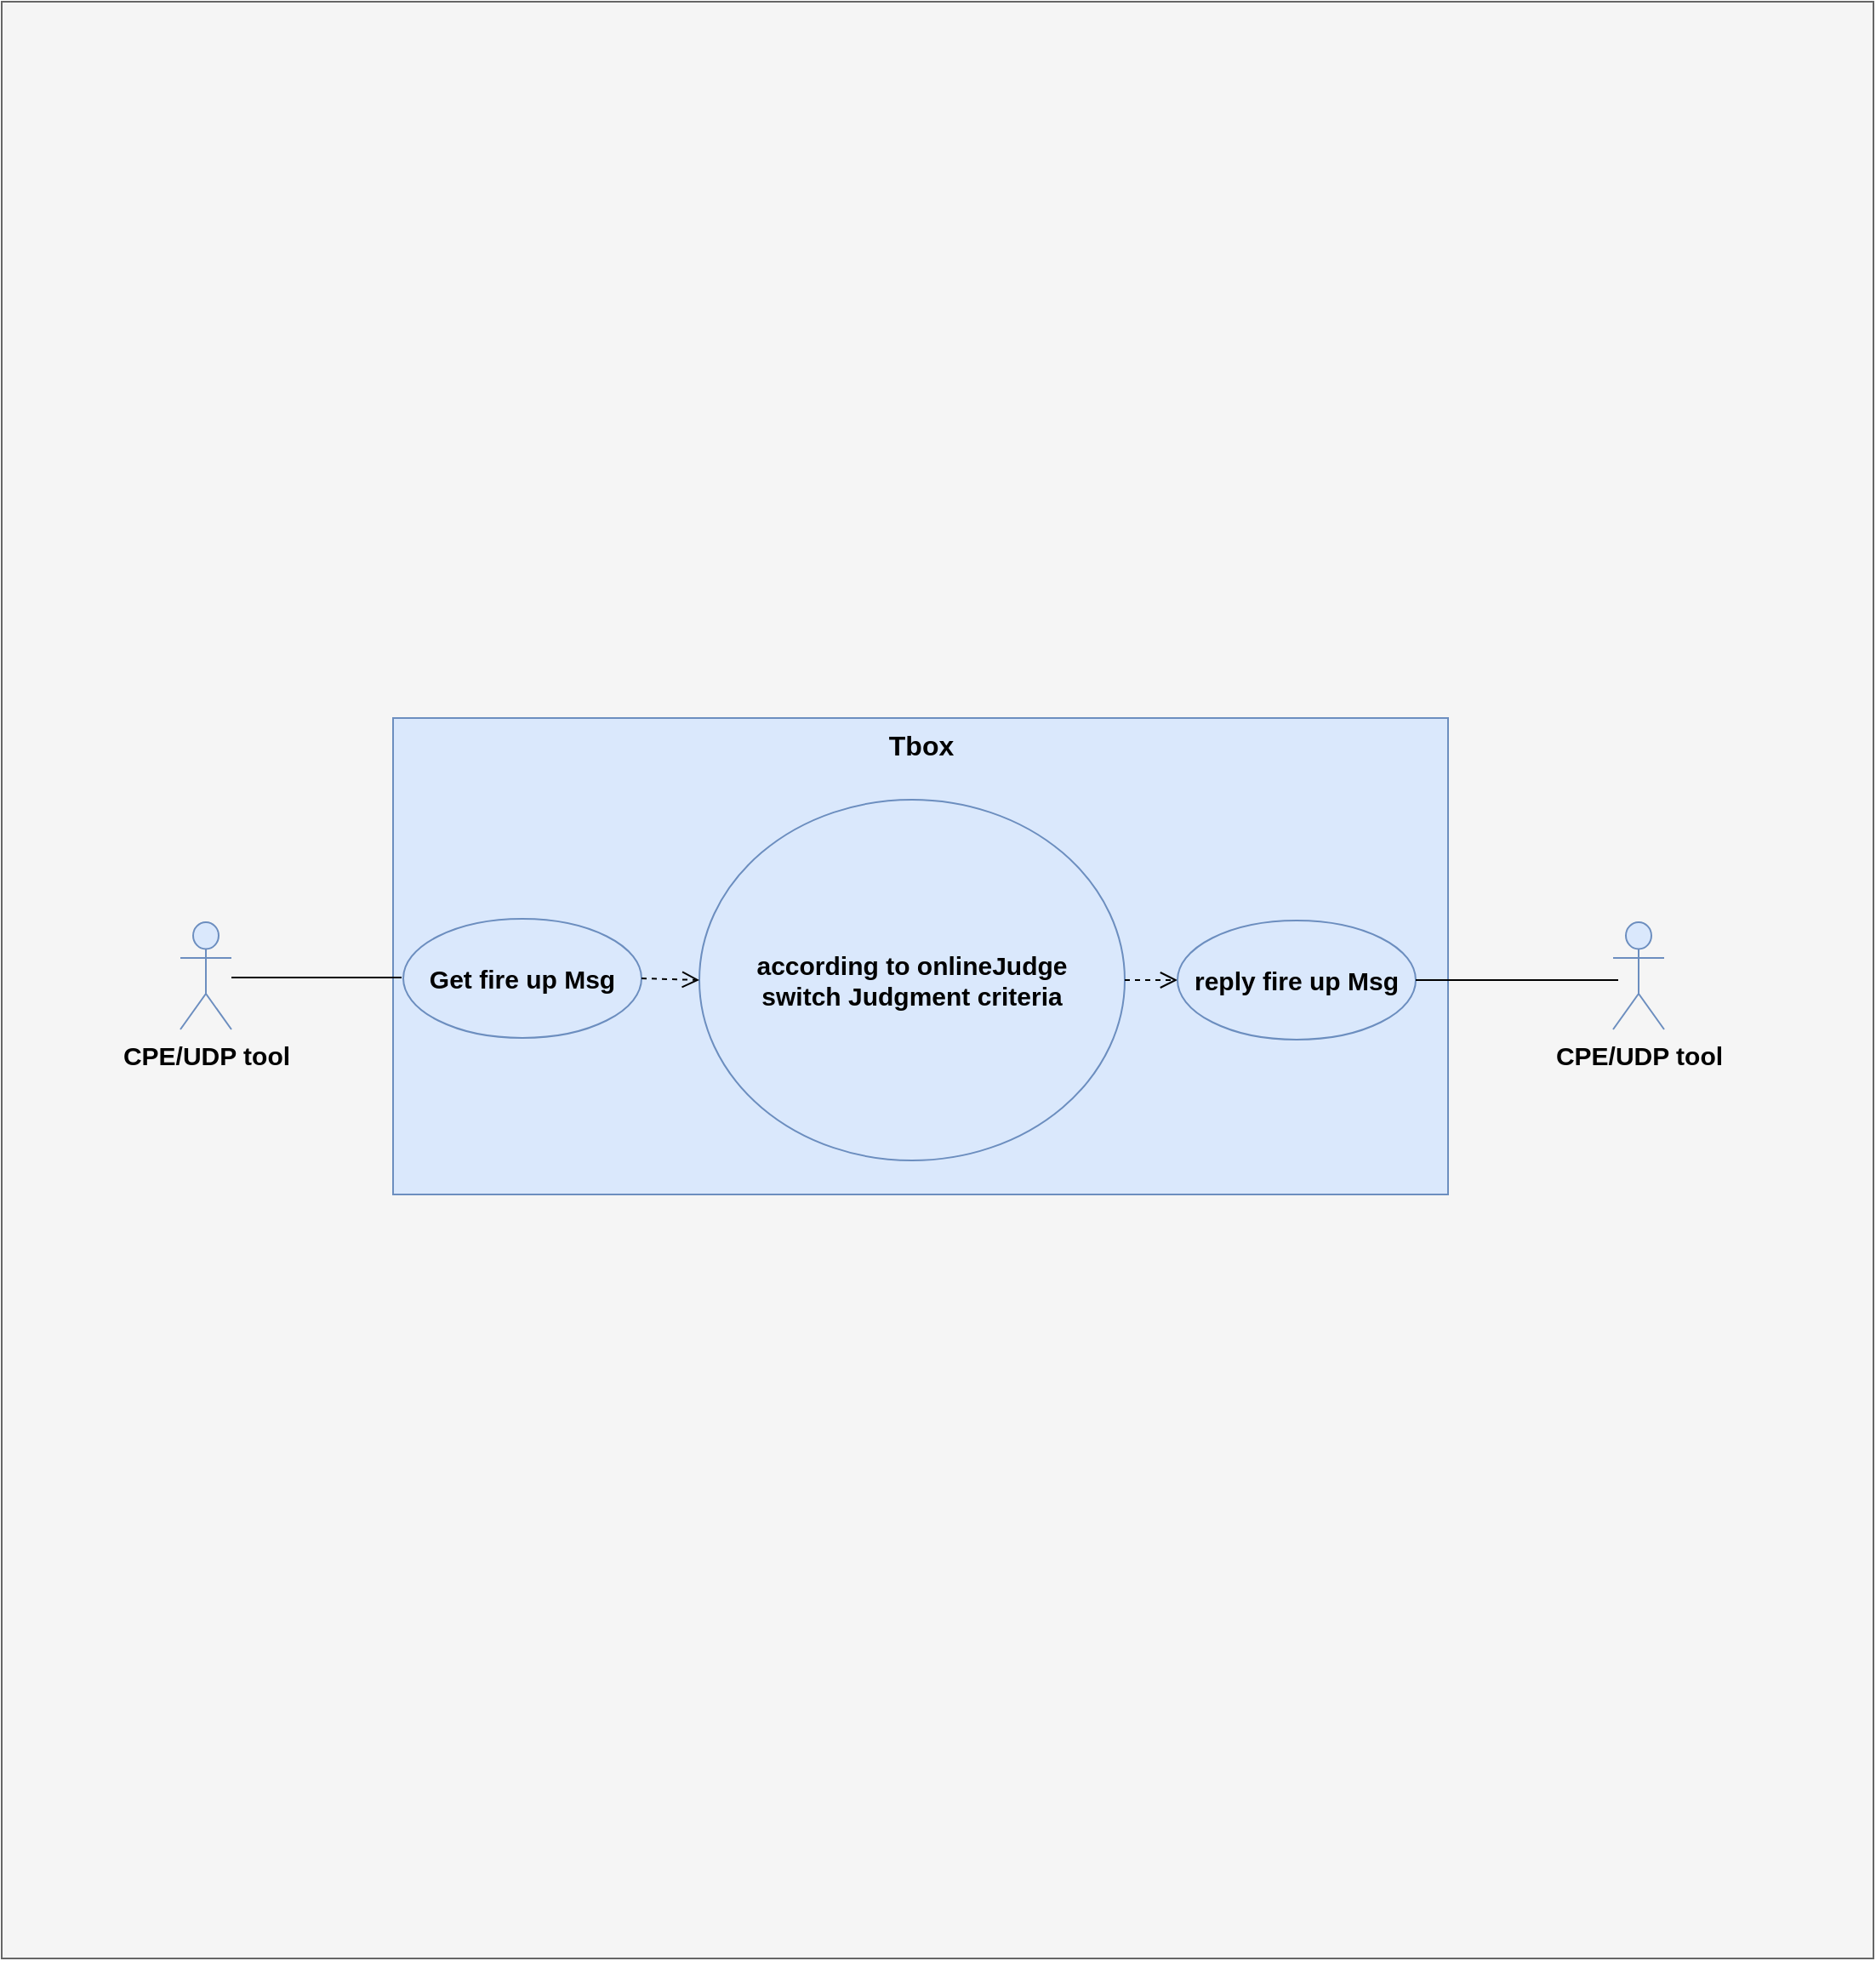 <mxfile version="21.0.2" type="github">
  <diagram name="第 1 页" id="8B-k1zMq9MWyNGinfL4T">
    <mxGraphModel dx="1434" dy="2619" grid="1" gridSize="10" guides="1" tooltips="1" connect="1" arrows="1" fold="1" page="1" pageScale="1" pageWidth="1200" pageHeight="1920" math="0" shadow="0">
      <root>
        <mxCell id="0" />
        <mxCell id="1" parent="0" />
        <mxCell id="eqwMkMtmDms8Rk8_CgRz-1" value="Actor" style="shape=umlActor;verticalLabelPosition=bottom;verticalAlign=top;html=1;outlineConnect=0;" vertex="1" parent="1">
          <mxGeometry x="200" y="260" width="30" height="60" as="geometry" />
        </mxCell>
        <mxCell id="eqwMkMtmDms8Rk8_CgRz-2" value="" style="html=1;fillColor=#f5f5f5;fontColor=#333333;strokeColor=#666666;" vertex="1" parent="1">
          <mxGeometry x="130" y="-81" width="1100" height="1150" as="geometry" />
        </mxCell>
        <mxCell id="eqwMkMtmDms8Rk8_CgRz-4" value="Tbox" style="html=1;fillColor=#dae8fc;strokeColor=#6c8ebf;fontStyle=1;horizontal=1;verticalAlign=top;fontSize=16;" vertex="1" parent="1">
          <mxGeometry x="360" y="340" width="620" height="280" as="geometry" />
        </mxCell>
        <mxCell id="eqwMkMtmDms8Rk8_CgRz-5" value="&lt;div&gt;according to&amp;nbsp;onlineJudge switch&amp;nbsp;Judgment criteria&lt;/div&gt;" style="ellipse;whiteSpace=wrap;html=1;fontSize=15;fillColor=#dae8fc;strokeColor=#6c8ebf;fontStyle=1" vertex="1" parent="1">
          <mxGeometry x="540" y="388" width="250" height="212" as="geometry" />
        </mxCell>
        <mxCell id="eqwMkMtmDms8Rk8_CgRz-8" value="Get fire up Msg" style="ellipse;whiteSpace=wrap;html=1;fontSize=15;fillColor=#dae8fc;strokeColor=#6c8ebf;fontStyle=1" vertex="1" parent="1">
          <mxGeometry x="366" y="458" width="140" height="70" as="geometry" />
        </mxCell>
        <mxCell id="eqwMkMtmDms8Rk8_CgRz-12" value="CPE/UDP tool" style="shape=umlActor;verticalLabelPosition=bottom;verticalAlign=top;html=1;fillColor=#dae8fc;strokeColor=#6c8ebf;fontStyle=1;fontSize=15;" vertex="1" parent="1">
          <mxGeometry x="235" y="460" width="30" height="63" as="geometry" />
        </mxCell>
        <mxCell id="eqwMkMtmDms8Rk8_CgRz-25" value="" style="html=1;verticalAlign=bottom;endArrow=open;dashed=1;endSize=8;rounded=0;fontSize=15;entryX=0;entryY=0.5;entryDx=0;entryDy=0;exitX=1;exitY=0.5;exitDx=0;exitDy=0;" edge="1" parent="1" source="eqwMkMtmDms8Rk8_CgRz-8" target="eqwMkMtmDms8Rk8_CgRz-5">
          <mxGeometry relative="1" as="geometry">
            <mxPoint x="500" y="428" as="sourcePoint" />
            <mxPoint x="550" y="433" as="targetPoint" />
          </mxGeometry>
        </mxCell>
        <mxCell id="eqwMkMtmDms8Rk8_CgRz-29" value="" style="html=1;verticalAlign=bottom;endArrow=open;dashed=1;endSize=8;rounded=0;fontSize=15;entryX=0;entryY=0.5;entryDx=0;entryDy=0;exitX=1;exitY=0.5;exitDx=0;exitDy=0;" edge="1" parent="1" source="eqwMkMtmDms8Rk8_CgRz-5" target="eqwMkMtmDms8Rk8_CgRz-66">
          <mxGeometry relative="1" as="geometry">
            <mxPoint x="670.005" y="408.508" as="sourcePoint" />
            <mxPoint x="730" y="423" as="targetPoint" />
          </mxGeometry>
        </mxCell>
        <mxCell id="eqwMkMtmDms8Rk8_CgRz-35" value="" style="line;strokeWidth=1;fillColor=none;align=left;verticalAlign=middle;spacingTop=-1;spacingLeft=3;spacingRight=3;rotatable=0;labelPosition=right;points=[];portConstraint=eastwest;fontSize=15;" vertex="1" parent="1">
          <mxGeometry x="265" y="488.5" width="100" height="8" as="geometry" />
        </mxCell>
        <mxCell id="eqwMkMtmDms8Rk8_CgRz-66" value="reply&amp;nbsp;fire up Msg" style="ellipse;whiteSpace=wrap;html=1;fontSize=15;fillColor=#dae8fc;strokeColor=#6c8ebf;fontStyle=1" vertex="1" parent="1">
          <mxGeometry x="821" y="459" width="140" height="70" as="geometry" />
        </mxCell>
        <mxCell id="eqwMkMtmDms8Rk8_CgRz-67" value="CPE/UDP tool" style="shape=umlActor;verticalLabelPosition=bottom;verticalAlign=top;html=1;fillColor=#dae8fc;strokeColor=#6c8ebf;fontStyle=1;fontSize=15;" vertex="1" parent="1">
          <mxGeometry x="1077" y="460" width="30" height="63" as="geometry" />
        </mxCell>
        <mxCell id="eqwMkMtmDms8Rk8_CgRz-68" value="" style="line;strokeWidth=1;fillColor=none;align=left;verticalAlign=middle;spacingTop=-1;spacingLeft=3;spacingRight=3;rotatable=0;labelPosition=right;points=[];portConstraint=eastwest;fontSize=15;" vertex="1" parent="1">
          <mxGeometry x="961" y="490" width="119" height="8" as="geometry" />
        </mxCell>
      </root>
    </mxGraphModel>
  </diagram>
</mxfile>
